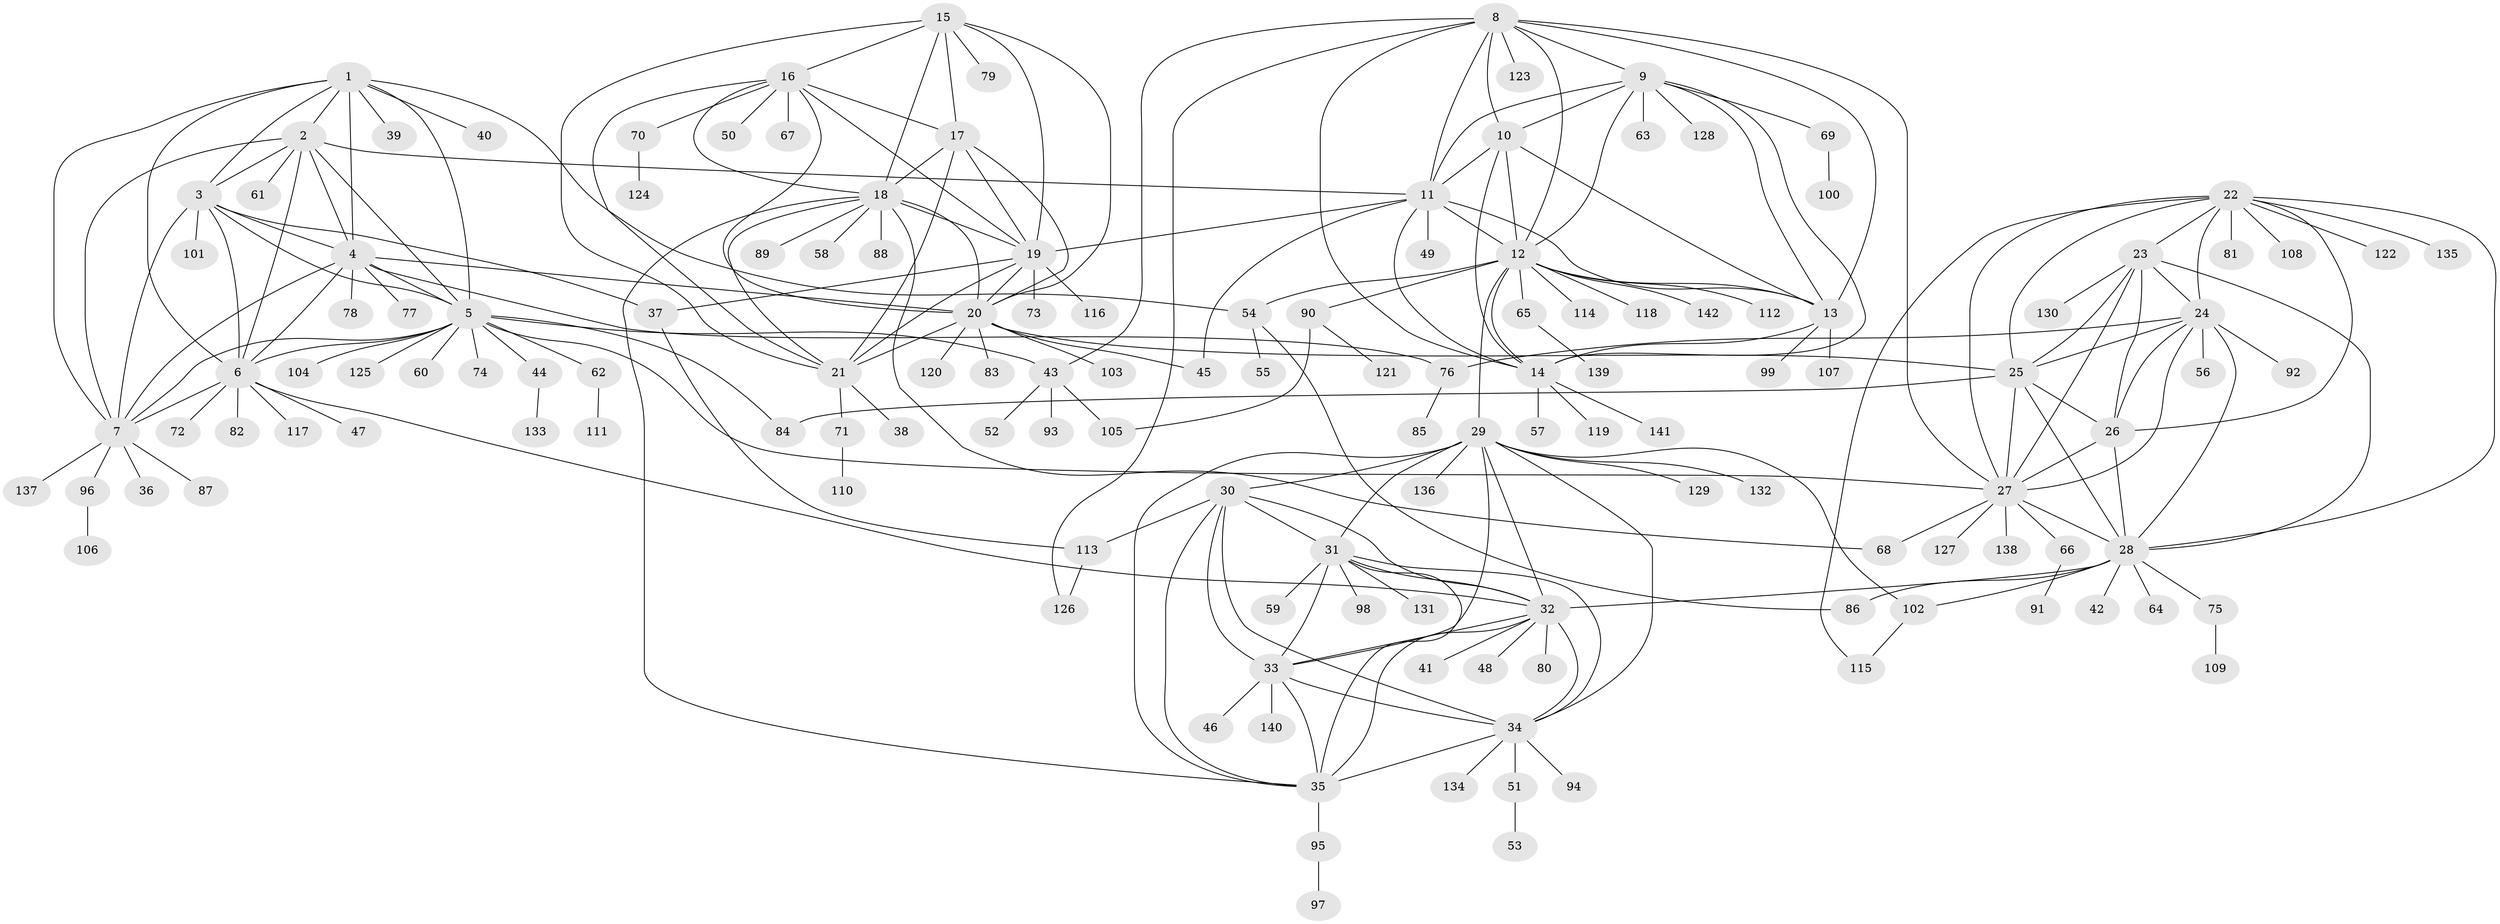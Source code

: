 // coarse degree distribution, {5: 0.023529411764705882, 7: 0.03529411764705882, 4: 0.011764705882352941, 3: 0.023529411764705882, 12: 0.011764705882352941, 10: 0.011764705882352941, 1: 0.788235294117647, 17: 0.023529411764705882, 2: 0.047058823529411764, 16: 0.023529411764705882}
// Generated by graph-tools (version 1.1) at 2025/58/03/04/25 21:58:34]
// undirected, 142 vertices, 235 edges
graph export_dot {
graph [start="1"]
  node [color=gray90,style=filled];
  1;
  2;
  3;
  4;
  5;
  6;
  7;
  8;
  9;
  10;
  11;
  12;
  13;
  14;
  15;
  16;
  17;
  18;
  19;
  20;
  21;
  22;
  23;
  24;
  25;
  26;
  27;
  28;
  29;
  30;
  31;
  32;
  33;
  34;
  35;
  36;
  37;
  38;
  39;
  40;
  41;
  42;
  43;
  44;
  45;
  46;
  47;
  48;
  49;
  50;
  51;
  52;
  53;
  54;
  55;
  56;
  57;
  58;
  59;
  60;
  61;
  62;
  63;
  64;
  65;
  66;
  67;
  68;
  69;
  70;
  71;
  72;
  73;
  74;
  75;
  76;
  77;
  78;
  79;
  80;
  81;
  82;
  83;
  84;
  85;
  86;
  87;
  88;
  89;
  90;
  91;
  92;
  93;
  94;
  95;
  96;
  97;
  98;
  99;
  100;
  101;
  102;
  103;
  104;
  105;
  106;
  107;
  108;
  109;
  110;
  111;
  112;
  113;
  114;
  115;
  116;
  117;
  118;
  119;
  120;
  121;
  122;
  123;
  124;
  125;
  126;
  127;
  128;
  129;
  130;
  131;
  132;
  133;
  134;
  135;
  136;
  137;
  138;
  139;
  140;
  141;
  142;
  1 -- 2;
  1 -- 3;
  1 -- 4;
  1 -- 5;
  1 -- 6;
  1 -- 7;
  1 -- 39;
  1 -- 40;
  1 -- 54;
  2 -- 3;
  2 -- 4;
  2 -- 5;
  2 -- 6;
  2 -- 7;
  2 -- 11;
  2 -- 61;
  3 -- 4;
  3 -- 5;
  3 -- 6;
  3 -- 7;
  3 -- 37;
  3 -- 101;
  4 -- 5;
  4 -- 6;
  4 -- 7;
  4 -- 20;
  4 -- 76;
  4 -- 77;
  4 -- 78;
  5 -- 6;
  5 -- 7;
  5 -- 27;
  5 -- 43;
  5 -- 44;
  5 -- 60;
  5 -- 62;
  5 -- 74;
  5 -- 84;
  5 -- 104;
  5 -- 125;
  6 -- 7;
  6 -- 32;
  6 -- 47;
  6 -- 72;
  6 -- 82;
  6 -- 117;
  7 -- 36;
  7 -- 87;
  7 -- 96;
  7 -- 137;
  8 -- 9;
  8 -- 10;
  8 -- 11;
  8 -- 12;
  8 -- 13;
  8 -- 14;
  8 -- 27;
  8 -- 43;
  8 -- 123;
  8 -- 126;
  9 -- 10;
  9 -- 11;
  9 -- 12;
  9 -- 13;
  9 -- 14;
  9 -- 63;
  9 -- 69;
  9 -- 128;
  10 -- 11;
  10 -- 12;
  10 -- 13;
  10 -- 14;
  11 -- 12;
  11 -- 13;
  11 -- 14;
  11 -- 19;
  11 -- 45;
  11 -- 49;
  12 -- 13;
  12 -- 14;
  12 -- 29;
  12 -- 54;
  12 -- 65;
  12 -- 90;
  12 -- 112;
  12 -- 114;
  12 -- 118;
  12 -- 142;
  13 -- 14;
  13 -- 99;
  13 -- 107;
  14 -- 57;
  14 -- 119;
  14 -- 141;
  15 -- 16;
  15 -- 17;
  15 -- 18;
  15 -- 19;
  15 -- 20;
  15 -- 21;
  15 -- 79;
  16 -- 17;
  16 -- 18;
  16 -- 19;
  16 -- 20;
  16 -- 21;
  16 -- 50;
  16 -- 67;
  16 -- 70;
  17 -- 18;
  17 -- 19;
  17 -- 20;
  17 -- 21;
  18 -- 19;
  18 -- 20;
  18 -- 21;
  18 -- 35;
  18 -- 58;
  18 -- 68;
  18 -- 88;
  18 -- 89;
  19 -- 20;
  19 -- 21;
  19 -- 37;
  19 -- 73;
  19 -- 116;
  20 -- 21;
  20 -- 25;
  20 -- 45;
  20 -- 83;
  20 -- 103;
  20 -- 120;
  21 -- 38;
  21 -- 71;
  22 -- 23;
  22 -- 24;
  22 -- 25;
  22 -- 26;
  22 -- 27;
  22 -- 28;
  22 -- 81;
  22 -- 108;
  22 -- 115;
  22 -- 122;
  22 -- 135;
  23 -- 24;
  23 -- 25;
  23 -- 26;
  23 -- 27;
  23 -- 28;
  23 -- 130;
  24 -- 25;
  24 -- 26;
  24 -- 27;
  24 -- 28;
  24 -- 56;
  24 -- 76;
  24 -- 92;
  25 -- 26;
  25 -- 27;
  25 -- 28;
  25 -- 84;
  26 -- 27;
  26 -- 28;
  27 -- 28;
  27 -- 66;
  27 -- 68;
  27 -- 127;
  27 -- 138;
  28 -- 32;
  28 -- 42;
  28 -- 64;
  28 -- 75;
  28 -- 86;
  28 -- 102;
  29 -- 30;
  29 -- 31;
  29 -- 32;
  29 -- 33;
  29 -- 34;
  29 -- 35;
  29 -- 102;
  29 -- 129;
  29 -- 132;
  29 -- 136;
  30 -- 31;
  30 -- 32;
  30 -- 33;
  30 -- 34;
  30 -- 35;
  30 -- 113;
  31 -- 32;
  31 -- 33;
  31 -- 34;
  31 -- 35;
  31 -- 59;
  31 -- 98;
  31 -- 131;
  32 -- 33;
  32 -- 34;
  32 -- 35;
  32 -- 41;
  32 -- 48;
  32 -- 80;
  33 -- 34;
  33 -- 35;
  33 -- 46;
  33 -- 140;
  34 -- 35;
  34 -- 51;
  34 -- 94;
  34 -- 134;
  35 -- 95;
  37 -- 113;
  43 -- 52;
  43 -- 93;
  43 -- 105;
  44 -- 133;
  51 -- 53;
  54 -- 55;
  54 -- 86;
  62 -- 111;
  65 -- 139;
  66 -- 91;
  69 -- 100;
  70 -- 124;
  71 -- 110;
  75 -- 109;
  76 -- 85;
  90 -- 105;
  90 -- 121;
  95 -- 97;
  96 -- 106;
  102 -- 115;
  113 -- 126;
}
